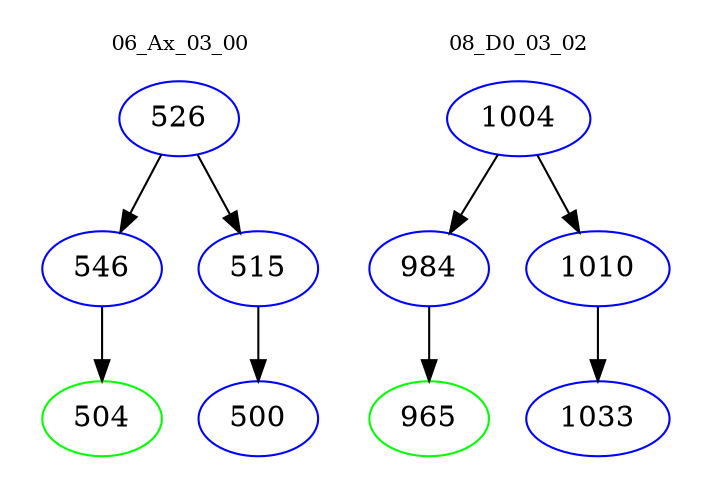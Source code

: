 digraph{
subgraph cluster_0 {
color = white
label = "06_Ax_03_00";
fontsize=10;
T0_526 [label="526", color="blue"]
T0_526 -> T0_546 [color="black"]
T0_546 [label="546", color="blue"]
T0_546 -> T0_504 [color="black"]
T0_504 [label="504", color="green"]
T0_526 -> T0_515 [color="black"]
T0_515 [label="515", color="blue"]
T0_515 -> T0_500 [color="black"]
T0_500 [label="500", color="blue"]
}
subgraph cluster_1 {
color = white
label = "08_D0_03_02";
fontsize=10;
T1_1004 [label="1004", color="blue"]
T1_1004 -> T1_984 [color="black"]
T1_984 [label="984", color="blue"]
T1_984 -> T1_965 [color="black"]
T1_965 [label="965", color="green"]
T1_1004 -> T1_1010 [color="black"]
T1_1010 [label="1010", color="blue"]
T1_1010 -> T1_1033 [color="black"]
T1_1033 [label="1033", color="blue"]
}
}
